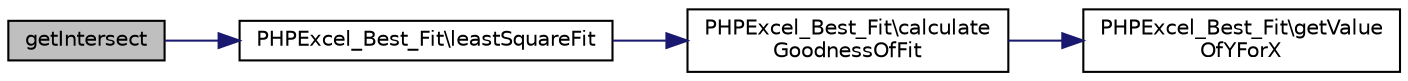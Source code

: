 digraph "getIntersect"
{
  edge [fontname="Helvetica",fontsize="10",labelfontname="Helvetica",labelfontsize="10"];
  node [fontname="Helvetica",fontsize="10",shape=record];
  rankdir="LR";
  Node9 [label="getIntersect",height=0.2,width=0.4,color="black", fillcolor="grey75", style="filled", fontcolor="black"];
  Node9 -> Node10 [color="midnightblue",fontsize="10",style="solid",fontname="Helvetica"];
  Node10 [label="PHPExcel_Best_Fit\\leastSquareFit",height=0.2,width=0.4,color="black", fillcolor="white", style="filled",URL="$class_p_h_p_excel___best___fit.html#aab4e87ee56975d2aa3f808429d179505"];
  Node10 -> Node11 [color="midnightblue",fontsize="10",style="solid",fontname="Helvetica"];
  Node11 [label="PHPExcel_Best_Fit\\calculate\lGoodnessOfFit",height=0.2,width=0.4,color="black", fillcolor="white", style="filled",URL="$class_p_h_p_excel___best___fit.html#a9cfe93e3963b7e0f164f8da7cf3d5c45"];
  Node11 -> Node12 [color="midnightblue",fontsize="10",style="solid",fontname="Helvetica"];
  Node12 [label="PHPExcel_Best_Fit\\getValue\lOfYForX",height=0.2,width=0.4,color="black", fillcolor="white", style="filled",URL="$class_p_h_p_excel___best___fit.html#a0166e34b8a912b4ddf624660852345ec"];
}
